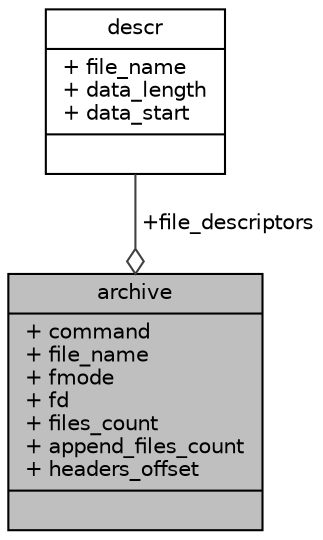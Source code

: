digraph "archive"
{
 // INTERACTIVE_SVG=YES
 // LATEX_PDF_SIZE
  edge [fontname="Helvetica",fontsize="10",labelfontname="Helvetica",labelfontsize="10"];
  node [fontname="Helvetica",fontsize="10",shape=record];
  Node1 [label="{archive\n|+ command\l+ file_name\l+ fmode\l+ fd\l+ files_count\l+ append_files_count\l+ headers_offset\l|}",height=0.2,width=0.4,color="black", fillcolor="grey75", style="filled", fontcolor="black",tooltip=" "];
  Node2 -> Node1 [color="grey25",fontsize="10",style="solid",label=" +file_descriptors" ,arrowhead="odiamond",fontname="Helvetica"];
  Node2 [label="{descr\n|+ file_name\l+ data_length\l+ data_start\l|}",height=0.2,width=0.4,color="black", fillcolor="white", style="filled",URL="$structdescr.html",tooltip=" "];
}
